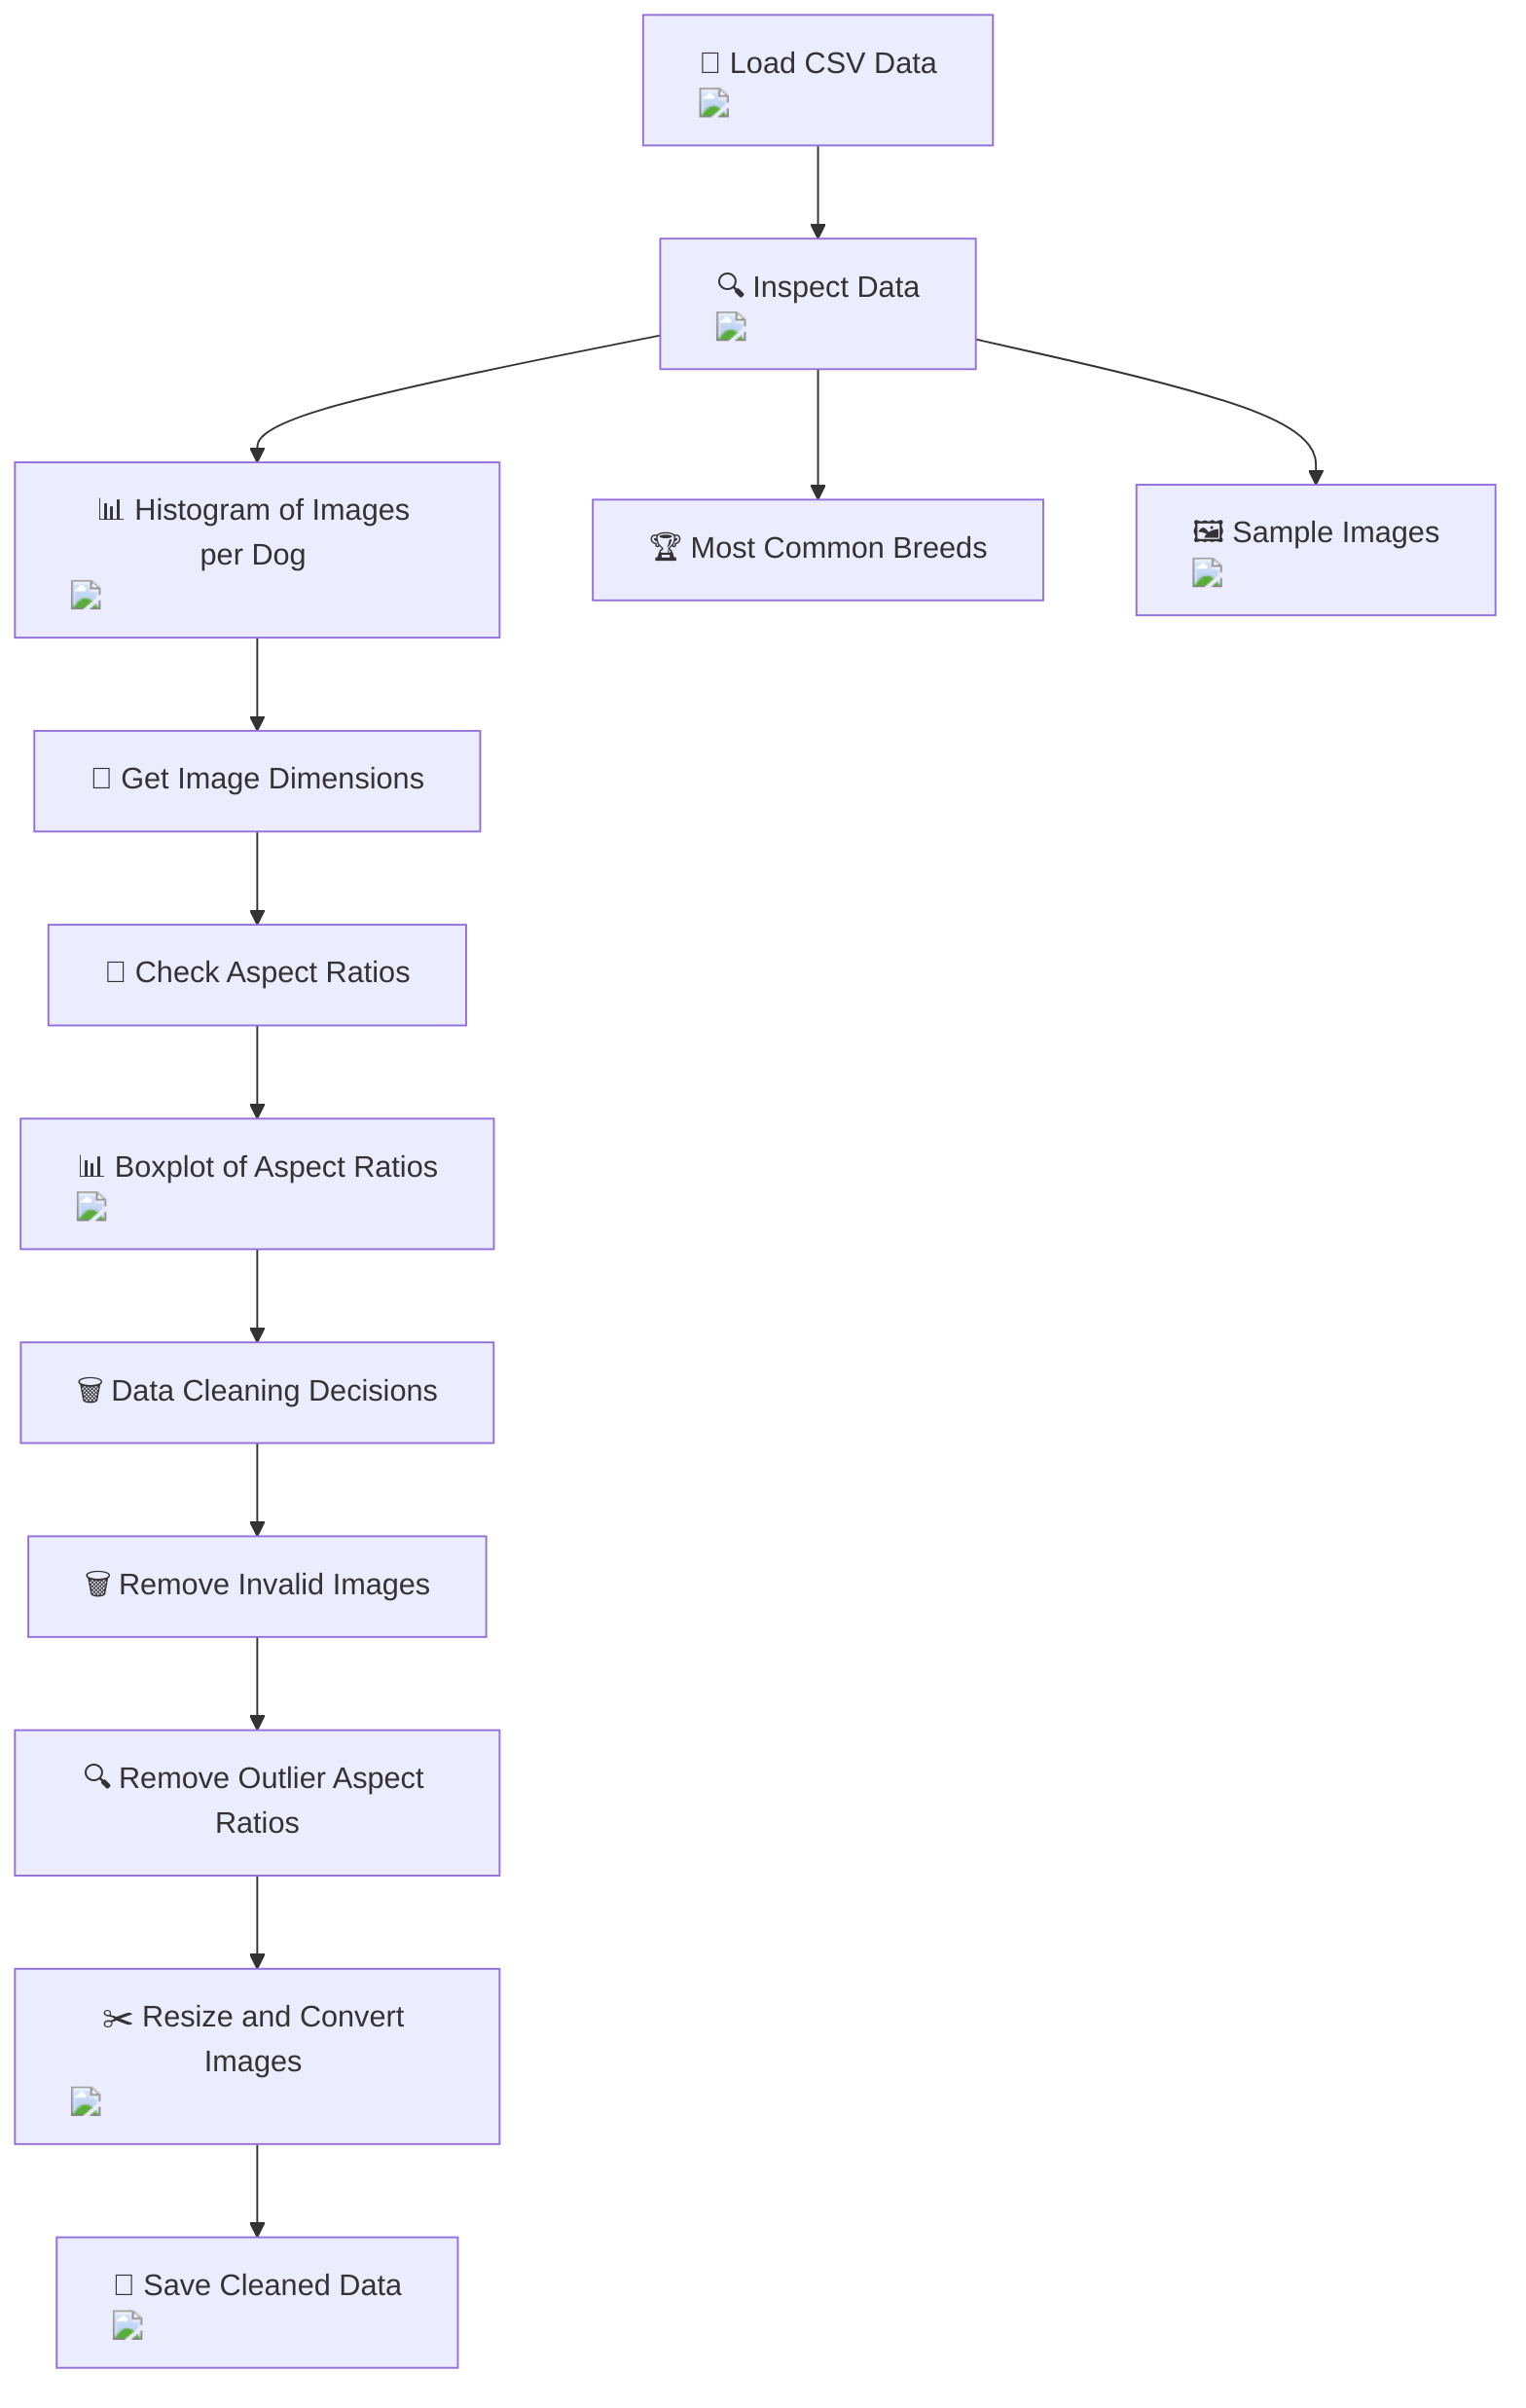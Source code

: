 flowchart TD
    A["📁 Load CSV Data <img src='icons/file.svg'/>"] --> B["🔍 Inspect Data <img src='icons/table.svg'/>"]
    B --> C["📊 Histogram of Images per Dog <img src='dummy_plots/hist_template.svg'/>"]
    B --> D["🏆 Most Common Breeds"]
    B --> E["🖼️ Sample Images <img src='icons/image.svg'/>"]
    C --> F["📏 Get Image Dimensions"]
    F --> G["📏 Check Aspect Ratios"]
    G --> H["📊 Boxplot of Aspect Ratios <img src='dummy_plots/boxplot_template.svg'/>"]
    H --> I["🗑️ Data Cleaning Decisions"]
    I --> J["🗑️ Remove Invalid Images"]
    J --> K["🔍 Remove Outlier Aspect Ratios"]
    K --> L["✂️ Resize and Convert Images <img src='icons/image.svg'/>"]
    L --> M["💾 Save Cleaned Data <img src='icons/file.svg'/>"]